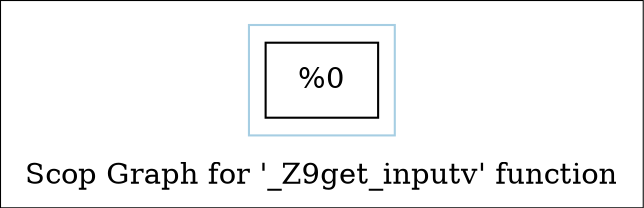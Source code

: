 digraph "Scop Graph for '_Z9get_inputv' function" {
	label="Scop Graph for '_Z9get_inputv' function";

	Node0x1b0d3c0 [shape=record,label="{%0}"];
	colorscheme = "paired12"
        subgraph cluster_0x1ab74b0 {
          label = "";
          style = solid;
          color = 1
          Node0x1b0d3c0;
        }
}
